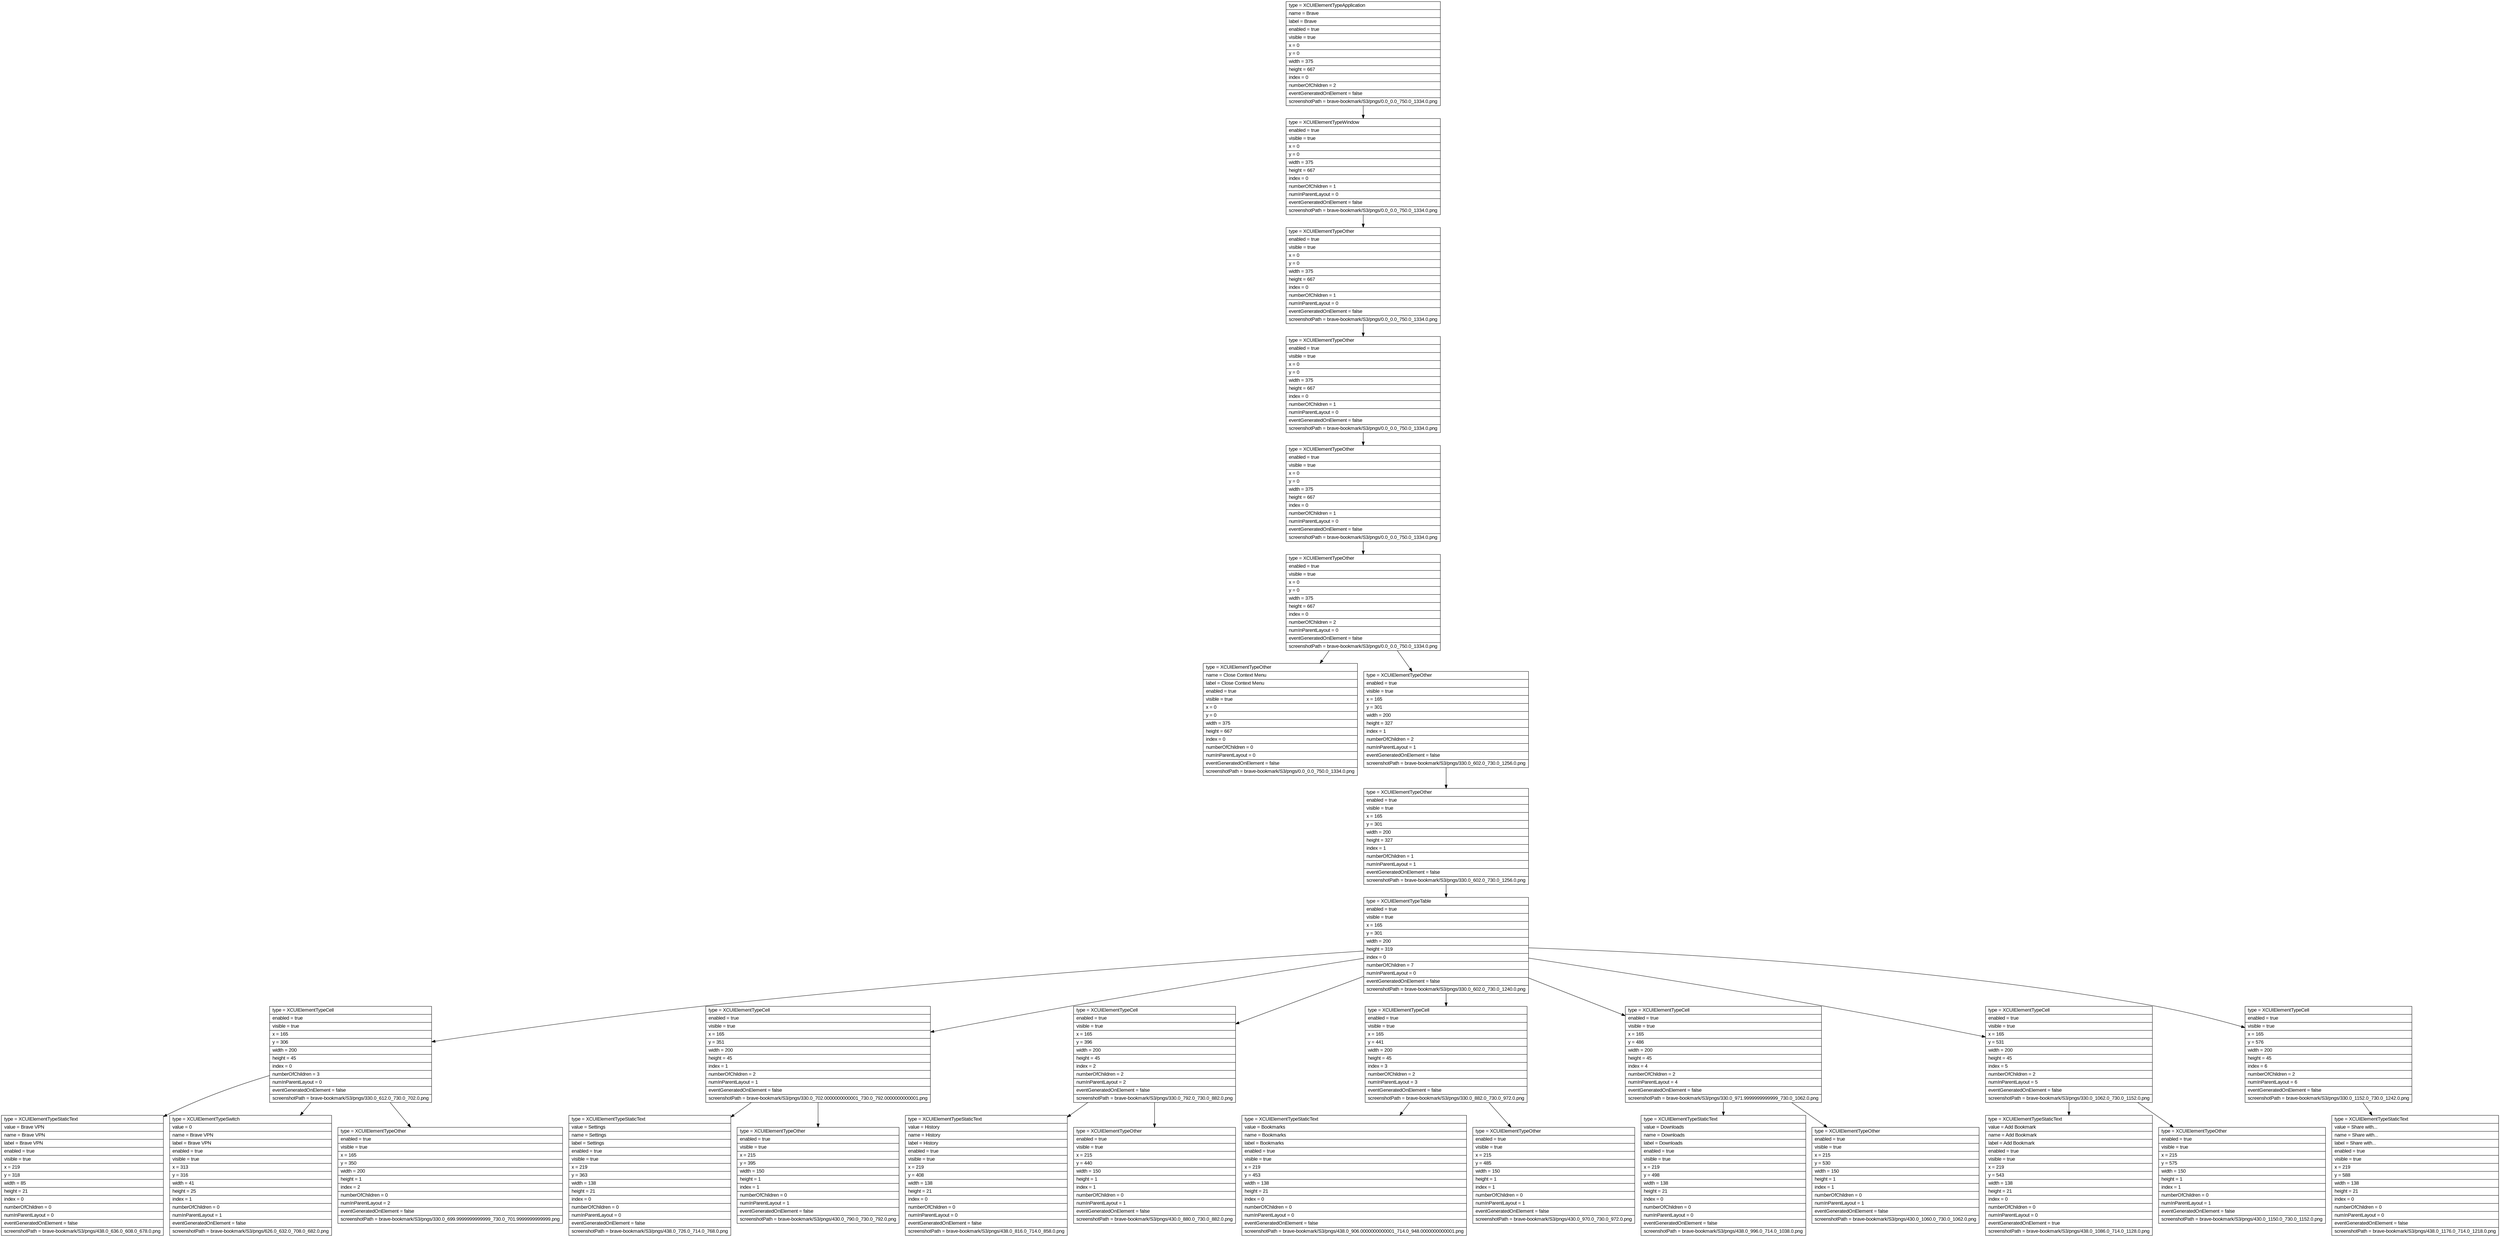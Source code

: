 digraph Layout {

	node [shape=record fontname=Arial];

	0	[label="{type = XCUIElementTypeApplication\l|name = Brave\l|label = Brave\l|enabled = true\l|visible = true\l|x = 0\l|y = 0\l|width = 375\l|height = 667\l|index = 0\l|numberOfChildren = 2\l|eventGeneratedOnElement = false \l|screenshotPath = brave-bookmark/S3/pngs/0.0_0.0_750.0_1334.0.png\l}"]
	1	[label="{type = XCUIElementTypeWindow\l|enabled = true\l|visible = true\l|x = 0\l|y = 0\l|width = 375\l|height = 667\l|index = 0\l|numberOfChildren = 1\l|numInParentLayout = 0\l|eventGeneratedOnElement = false \l|screenshotPath = brave-bookmark/S3/pngs/0.0_0.0_750.0_1334.0.png\l}"]
	2	[label="{type = XCUIElementTypeOther\l|enabled = true\l|visible = true\l|x = 0\l|y = 0\l|width = 375\l|height = 667\l|index = 0\l|numberOfChildren = 1\l|numInParentLayout = 0\l|eventGeneratedOnElement = false \l|screenshotPath = brave-bookmark/S3/pngs/0.0_0.0_750.0_1334.0.png\l}"]
	3	[label="{type = XCUIElementTypeOther\l|enabled = true\l|visible = true\l|x = 0\l|y = 0\l|width = 375\l|height = 667\l|index = 0\l|numberOfChildren = 1\l|numInParentLayout = 0\l|eventGeneratedOnElement = false \l|screenshotPath = brave-bookmark/S3/pngs/0.0_0.0_750.0_1334.0.png\l}"]
	4	[label="{type = XCUIElementTypeOther\l|enabled = true\l|visible = true\l|x = 0\l|y = 0\l|width = 375\l|height = 667\l|index = 0\l|numberOfChildren = 1\l|numInParentLayout = 0\l|eventGeneratedOnElement = false \l|screenshotPath = brave-bookmark/S3/pngs/0.0_0.0_750.0_1334.0.png\l}"]
	5	[label="{type = XCUIElementTypeOther\l|enabled = true\l|visible = true\l|x = 0\l|y = 0\l|width = 375\l|height = 667\l|index = 0\l|numberOfChildren = 2\l|numInParentLayout = 0\l|eventGeneratedOnElement = false \l|screenshotPath = brave-bookmark/S3/pngs/0.0_0.0_750.0_1334.0.png\l}"]
	6	[label="{type = XCUIElementTypeOther\l|name = Close Context Menu\l|label = Close Context Menu\l|enabled = true\l|visible = true\l|x = 0\l|y = 0\l|width = 375\l|height = 667\l|index = 0\l|numberOfChildren = 0\l|numInParentLayout = 0\l|eventGeneratedOnElement = false \l|screenshotPath = brave-bookmark/S3/pngs/0.0_0.0_750.0_1334.0.png\l}"]
	7	[label="{type = XCUIElementTypeOther\l|enabled = true\l|visible = true\l|x = 165\l|y = 301\l|width = 200\l|height = 327\l|index = 1\l|numberOfChildren = 2\l|numInParentLayout = 1\l|eventGeneratedOnElement = false \l|screenshotPath = brave-bookmark/S3/pngs/330.0_602.0_730.0_1256.0.png\l}"]
	8	[label="{type = XCUIElementTypeOther\l|enabled = true\l|visible = true\l|x = 165\l|y = 301\l|width = 200\l|height = 327\l|index = 1\l|numberOfChildren = 1\l|numInParentLayout = 1\l|eventGeneratedOnElement = false \l|screenshotPath = brave-bookmark/S3/pngs/330.0_602.0_730.0_1256.0.png\l}"]
	9	[label="{type = XCUIElementTypeTable\l|enabled = true\l|visible = true\l|x = 165\l|y = 301\l|width = 200\l|height = 319\l|index = 0\l|numberOfChildren = 7\l|numInParentLayout = 0\l|eventGeneratedOnElement = false \l|screenshotPath = brave-bookmark/S3/pngs/330.0_602.0_730.0_1240.0.png\l}"]
	10	[label="{type = XCUIElementTypeCell\l|enabled = true\l|visible = true\l|x = 165\l|y = 306\l|width = 200\l|height = 45\l|index = 0\l|numberOfChildren = 3\l|numInParentLayout = 0\l|eventGeneratedOnElement = false \l|screenshotPath = brave-bookmark/S3/pngs/330.0_612.0_730.0_702.0.png\l}"]
	11	[label="{type = XCUIElementTypeCell\l|enabled = true\l|visible = true\l|x = 165\l|y = 351\l|width = 200\l|height = 45\l|index = 1\l|numberOfChildren = 2\l|numInParentLayout = 1\l|eventGeneratedOnElement = false \l|screenshotPath = brave-bookmark/S3/pngs/330.0_702.0000000000001_730.0_792.0000000000001.png\l}"]
	12	[label="{type = XCUIElementTypeCell\l|enabled = true\l|visible = true\l|x = 165\l|y = 396\l|width = 200\l|height = 45\l|index = 2\l|numberOfChildren = 2\l|numInParentLayout = 2\l|eventGeneratedOnElement = false \l|screenshotPath = brave-bookmark/S3/pngs/330.0_792.0_730.0_882.0.png\l}"]
	13	[label="{type = XCUIElementTypeCell\l|enabled = true\l|visible = true\l|x = 165\l|y = 441\l|width = 200\l|height = 45\l|index = 3\l|numberOfChildren = 2\l|numInParentLayout = 3\l|eventGeneratedOnElement = false \l|screenshotPath = brave-bookmark/S3/pngs/330.0_882.0_730.0_972.0.png\l}"]
	14	[label="{type = XCUIElementTypeCell\l|enabled = true\l|visible = true\l|x = 165\l|y = 486\l|width = 200\l|height = 45\l|index = 4\l|numberOfChildren = 2\l|numInParentLayout = 4\l|eventGeneratedOnElement = false \l|screenshotPath = brave-bookmark/S3/pngs/330.0_971.9999999999999_730.0_1062.0.png\l}"]
	15	[label="{type = XCUIElementTypeCell\l|enabled = true\l|visible = true\l|x = 165\l|y = 531\l|width = 200\l|height = 45\l|index = 5\l|numberOfChildren = 2\l|numInParentLayout = 5\l|eventGeneratedOnElement = false \l|screenshotPath = brave-bookmark/S3/pngs/330.0_1062.0_730.0_1152.0.png\l}"]
	16	[label="{type = XCUIElementTypeCell\l|enabled = true\l|visible = true\l|x = 165\l|y = 576\l|width = 200\l|height = 45\l|index = 6\l|numberOfChildren = 2\l|numInParentLayout = 6\l|eventGeneratedOnElement = false \l|screenshotPath = brave-bookmark/S3/pngs/330.0_1152.0_730.0_1242.0.png\l}"]
	17	[label="{type = XCUIElementTypeStaticText\l|value = Brave VPN\l|name = Brave VPN\l|label = Brave VPN\l|enabled = true\l|visible = true\l|x = 219\l|y = 318\l|width = 85\l|height = 21\l|index = 0\l|numberOfChildren = 0\l|numInParentLayout = 0\l|eventGeneratedOnElement = false \l|screenshotPath = brave-bookmark/S3/pngs/438.0_636.0_608.0_678.0.png\l}"]
	18	[label="{type = XCUIElementTypeSwitch\l|value = 0\l|name = Brave VPN\l|label = Brave VPN\l|enabled = true\l|visible = true\l|x = 313\l|y = 316\l|width = 41\l|height = 25\l|index = 1\l|numberOfChildren = 0\l|numInParentLayout = 1\l|eventGeneratedOnElement = false \l|screenshotPath = brave-bookmark/S3/pngs/626.0_632.0_708.0_682.0.png\l}"]
	19	[label="{type = XCUIElementTypeOther\l|enabled = true\l|visible = true\l|x = 165\l|y = 350\l|width = 200\l|height = 1\l|index = 2\l|numberOfChildren = 0\l|numInParentLayout = 2\l|eventGeneratedOnElement = false \l|screenshotPath = brave-bookmark/S3/pngs/330.0_699.9999999999999_730.0_701.9999999999999.png\l}"]
	20	[label="{type = XCUIElementTypeStaticText\l|value = Settings\l|name = Settings\l|label = Settings\l|enabled = true\l|visible = true\l|x = 219\l|y = 363\l|width = 138\l|height = 21\l|index = 0\l|numberOfChildren = 0\l|numInParentLayout = 0\l|eventGeneratedOnElement = false \l|screenshotPath = brave-bookmark/S3/pngs/438.0_726.0_714.0_768.0.png\l}"]
	21	[label="{type = XCUIElementTypeOther\l|enabled = true\l|visible = true\l|x = 215\l|y = 395\l|width = 150\l|height = 1\l|index = 1\l|numberOfChildren = 0\l|numInParentLayout = 1\l|eventGeneratedOnElement = false \l|screenshotPath = brave-bookmark/S3/pngs/430.0_790.0_730.0_792.0.png\l}"]
	22	[label="{type = XCUIElementTypeStaticText\l|value = History\l|name = History\l|label = History\l|enabled = true\l|visible = true\l|x = 219\l|y = 408\l|width = 138\l|height = 21\l|index = 0\l|numberOfChildren = 0\l|numInParentLayout = 0\l|eventGeneratedOnElement = false \l|screenshotPath = brave-bookmark/S3/pngs/438.0_816.0_714.0_858.0.png\l}"]
	23	[label="{type = XCUIElementTypeOther\l|enabled = true\l|visible = true\l|x = 215\l|y = 440\l|width = 150\l|height = 1\l|index = 1\l|numberOfChildren = 0\l|numInParentLayout = 1\l|eventGeneratedOnElement = false \l|screenshotPath = brave-bookmark/S3/pngs/430.0_880.0_730.0_882.0.png\l}"]
	24	[label="{type = XCUIElementTypeStaticText\l|value = Bookmarks\l|name = Bookmarks\l|label = Bookmarks\l|enabled = true\l|visible = true\l|x = 219\l|y = 453\l|width = 138\l|height = 21\l|index = 0\l|numberOfChildren = 0\l|numInParentLayout = 0\l|eventGeneratedOnElement = false \l|screenshotPath = brave-bookmark/S3/pngs/438.0_906.0000000000001_714.0_948.0000000000001.png\l}"]
	25	[label="{type = XCUIElementTypeOther\l|enabled = true\l|visible = true\l|x = 215\l|y = 485\l|width = 150\l|height = 1\l|index = 1\l|numberOfChildren = 0\l|numInParentLayout = 1\l|eventGeneratedOnElement = false \l|screenshotPath = brave-bookmark/S3/pngs/430.0_970.0_730.0_972.0.png\l}"]
	26	[label="{type = XCUIElementTypeStaticText\l|value = Downloads\l|name = Downloads\l|label = Downloads\l|enabled = true\l|visible = true\l|x = 219\l|y = 498\l|width = 138\l|height = 21\l|index = 0\l|numberOfChildren = 0\l|numInParentLayout = 0\l|eventGeneratedOnElement = false \l|screenshotPath = brave-bookmark/S3/pngs/438.0_996.0_714.0_1038.0.png\l}"]
	27	[label="{type = XCUIElementTypeOther\l|enabled = true\l|visible = true\l|x = 215\l|y = 530\l|width = 150\l|height = 1\l|index = 1\l|numberOfChildren = 0\l|numInParentLayout = 1\l|eventGeneratedOnElement = false \l|screenshotPath = brave-bookmark/S3/pngs/430.0_1060.0_730.0_1062.0.png\l}"]
	28	[label="{type = XCUIElementTypeStaticText\l|value = Add Bookmark\l|name = Add Bookmark\l|label = Add Bookmark\l|enabled = true\l|visible = true\l|x = 219\l|y = 543\l|width = 138\l|height = 21\l|index = 0\l|numberOfChildren = 0\l|numInParentLayout = 0\l|eventGeneratedOnElement = true \l|screenshotPath = brave-bookmark/S3/pngs/438.0_1086.0_714.0_1128.0.png\l}"]
	29	[label="{type = XCUIElementTypeOther\l|enabled = true\l|visible = true\l|x = 215\l|y = 575\l|width = 150\l|height = 1\l|index = 1\l|numberOfChildren = 0\l|numInParentLayout = 1\l|eventGeneratedOnElement = false \l|screenshotPath = brave-bookmark/S3/pngs/430.0_1150.0_730.0_1152.0.png\l}"]
	30	[label="{type = XCUIElementTypeStaticText\l|value = Share with...\l|name = Share with...\l|label = Share with...\l|enabled = true\l|visible = true\l|x = 219\l|y = 588\l|width = 138\l|height = 21\l|index = 0\l|numberOfChildren = 0\l|numInParentLayout = 0\l|eventGeneratedOnElement = false \l|screenshotPath = brave-bookmark/S3/pngs/438.0_1176.0_714.0_1218.0.png\l}"]


	0 -> 1
	1 -> 2
	2 -> 3
	3 -> 4
	4 -> 5
	5 -> 6
	5 -> 7
	7 -> 8
	8 -> 9
	9 -> 10
	9 -> 11
	9 -> 12
	9 -> 13
	9 -> 14
	9 -> 15
	9 -> 16
	10 -> 17
	10 -> 18
	10 -> 19
	11 -> 20
	11 -> 21
	12 -> 22
	12 -> 23
	13 -> 24
	13 -> 25
	14 -> 26
	14 -> 27
	15 -> 28
	15 -> 29
	16 -> 30


}